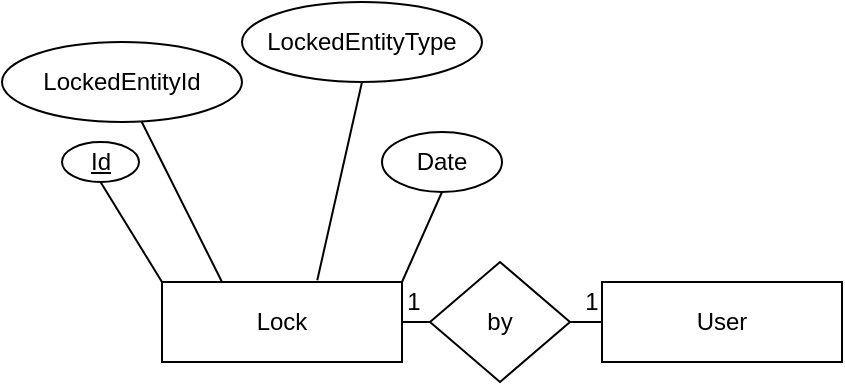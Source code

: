 <mxfile version="24.7.8">
  <diagram name="Page-1" id="MXl6Tumx1ijHAVCfZXqQ">
    <mxGraphModel dx="700" dy="377" grid="1" gridSize="10" guides="1" tooltips="1" connect="1" arrows="1" fold="1" page="1" pageScale="1" pageWidth="827" pageHeight="1169" math="0" shadow="0">
      <root>
        <mxCell id="0" />
        <mxCell id="1" parent="0" />
        <mxCell id="5t76B7EbX6aRDEqoAtoZ-12" style="rounded=0;orthogonalLoop=1;jettySize=auto;html=1;exitX=0.25;exitY=0;exitDx=0;exitDy=0;endArrow=none;endFill=0;" edge="1" parent="1" source="5t76B7EbX6aRDEqoAtoZ-1" target="5t76B7EbX6aRDEqoAtoZ-11">
          <mxGeometry relative="1" as="geometry" />
        </mxCell>
        <mxCell id="5t76B7EbX6aRDEqoAtoZ-18" style="edgeStyle=orthogonalEdgeStyle;rounded=0;orthogonalLoop=1;jettySize=auto;html=1;exitX=1;exitY=0.5;exitDx=0;exitDy=0;entryX=0;entryY=0.5;entryDx=0;entryDy=0;endArrow=none;endFill=0;" edge="1" parent="1" source="5t76B7EbX6aRDEqoAtoZ-1" target="5t76B7EbX6aRDEqoAtoZ-4">
          <mxGeometry relative="1" as="geometry" />
        </mxCell>
        <mxCell id="5t76B7EbX6aRDEqoAtoZ-1" value="Lock" style="rounded=0;whiteSpace=wrap;html=1;" vertex="1" parent="1">
          <mxGeometry x="280" y="910" width="120" height="40" as="geometry" />
        </mxCell>
        <mxCell id="5t76B7EbX6aRDEqoAtoZ-2" value="User" style="rounded=0;whiteSpace=wrap;html=1;" vertex="1" parent="1">
          <mxGeometry x="500" y="910" width="120" height="40" as="geometry" />
        </mxCell>
        <mxCell id="5t76B7EbX6aRDEqoAtoZ-19" style="edgeStyle=orthogonalEdgeStyle;rounded=0;orthogonalLoop=1;jettySize=auto;html=1;exitX=1;exitY=0.5;exitDx=0;exitDy=0;entryX=0;entryY=0.5;entryDx=0;entryDy=0;endArrow=none;endFill=0;" edge="1" parent="1" source="5t76B7EbX6aRDEqoAtoZ-4" target="5t76B7EbX6aRDEqoAtoZ-2">
          <mxGeometry relative="1" as="geometry" />
        </mxCell>
        <mxCell id="5t76B7EbX6aRDEqoAtoZ-4" value="by" style="rhombus;whiteSpace=wrap;html=1;" vertex="1" parent="1">
          <mxGeometry x="414.0" y="900" width="70" height="60" as="geometry" />
        </mxCell>
        <mxCell id="5t76B7EbX6aRDEqoAtoZ-9" style="rounded=0;orthogonalLoop=1;jettySize=auto;html=1;exitX=0.5;exitY=1;exitDx=0;exitDy=0;entryX=0;entryY=0;entryDx=0;entryDy=0;endArrow=none;endFill=0;" edge="1" parent="1" source="5t76B7EbX6aRDEqoAtoZ-8" target="5t76B7EbX6aRDEqoAtoZ-1">
          <mxGeometry relative="1" as="geometry" />
        </mxCell>
        <mxCell id="5t76B7EbX6aRDEqoAtoZ-8" value="&lt;u&gt;Id&lt;/u&gt;" style="ellipse;whiteSpace=wrap;html=1;" vertex="1" parent="1">
          <mxGeometry x="230" y="840" width="38.5" height="20" as="geometry" />
        </mxCell>
        <mxCell id="5t76B7EbX6aRDEqoAtoZ-11" value="LockedEntityId" style="ellipse;whiteSpace=wrap;html=1;" vertex="1" parent="1">
          <mxGeometry x="200" y="790" width="120" height="40" as="geometry" />
        </mxCell>
        <mxCell id="5t76B7EbX6aRDEqoAtoZ-14" style="rounded=0;orthogonalLoop=1;jettySize=auto;html=1;exitX=0.5;exitY=1;exitDx=0;exitDy=0;entryX=0.647;entryY=-0.022;entryDx=0;entryDy=0;endArrow=none;endFill=0;entryPerimeter=0;" edge="1" parent="1" source="5t76B7EbX6aRDEqoAtoZ-13" target="5t76B7EbX6aRDEqoAtoZ-1">
          <mxGeometry relative="1" as="geometry" />
        </mxCell>
        <mxCell id="5t76B7EbX6aRDEqoAtoZ-13" value="LockedEntityType" style="ellipse;whiteSpace=wrap;html=1;" vertex="1" parent="1">
          <mxGeometry x="320" y="770" width="120" height="40" as="geometry" />
        </mxCell>
        <mxCell id="5t76B7EbX6aRDEqoAtoZ-16" style="rounded=0;orthogonalLoop=1;jettySize=auto;html=1;exitX=0.5;exitY=1;exitDx=0;exitDy=0;entryX=1;entryY=0;entryDx=0;entryDy=0;endArrow=none;endFill=0;" edge="1" parent="1" source="5t76B7EbX6aRDEqoAtoZ-15" target="5t76B7EbX6aRDEqoAtoZ-1">
          <mxGeometry relative="1" as="geometry" />
        </mxCell>
        <mxCell id="5t76B7EbX6aRDEqoAtoZ-15" value="Date" style="ellipse;whiteSpace=wrap;html=1;" vertex="1" parent="1">
          <mxGeometry x="390" y="835" width="60" height="30" as="geometry" />
        </mxCell>
        <mxCell id="5t76B7EbX6aRDEqoAtoZ-21" value="1" style="text;html=1;align=center;verticalAlign=middle;whiteSpace=wrap;rounded=0;" vertex="1" parent="1">
          <mxGeometry x="490" y="910" width="10" height="20" as="geometry" />
        </mxCell>
        <mxCell id="5t76B7EbX6aRDEqoAtoZ-22" value="1" style="text;html=1;align=center;verticalAlign=middle;whiteSpace=wrap;rounded=0;" vertex="1" parent="1">
          <mxGeometry x="400" y="910" width="12" height="20" as="geometry" />
        </mxCell>
      </root>
    </mxGraphModel>
  </diagram>
</mxfile>
